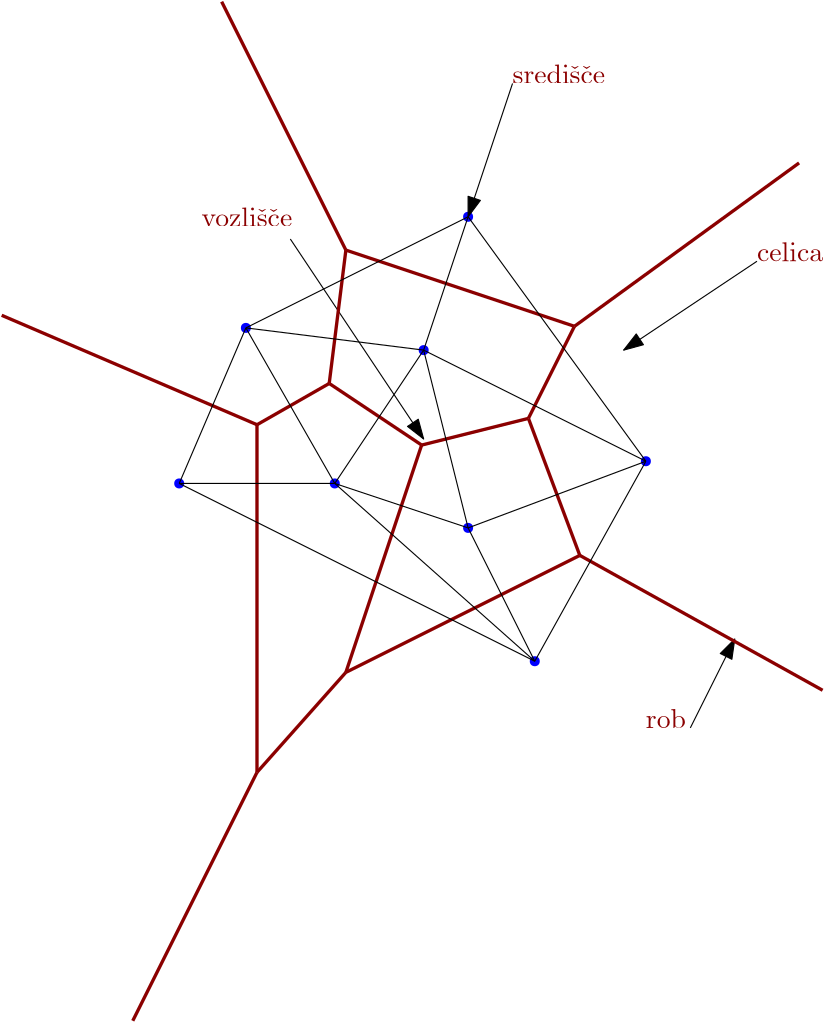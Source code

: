 <?xml version="1.0"?>
<!DOCTYPE ipe SYSTEM "ipe.dtd">
<ipe version="70107" creator="Ipe 7.2.2">
<info created="D:20160617113227" modified="D:20160621200352"/>
<preamble>\usepackage[utf8]{inputenc}</preamble>
<ipestyle name="basic">
<symbol name="arrow/arc(spx)">
<path stroke="sym-stroke" fill="sym-stroke" pen="sym-pen">
0 0 m
-1 0.333 l
-1 -0.333 l
h
</path>
</symbol>
<symbol name="arrow/farc(spx)">
<path stroke="sym-stroke" fill="white" pen="sym-pen">
0 0 m
-1 0.333 l
-1 -0.333 l
h
</path>
</symbol>
<symbol name="arrow/ptarc(spx)">
<path stroke="sym-stroke" fill="sym-stroke" pen="sym-pen">
0 0 m
-1 0.333 l
-0.8 0 l
-1 -0.333 l
h
</path>
</symbol>
<symbol name="arrow/fptarc(spx)">
<path stroke="sym-stroke" fill="white" pen="sym-pen">
0 0 m
-1 0.333 l
-0.8 0 l
-1 -0.333 l
h
</path>
</symbol>
<symbol name="mark/circle(sx)" transformations="translations">
<path fill="sym-stroke">
0.6 0 0 0.6 0 0 e
0.4 0 0 0.4 0 0 e
</path>
</symbol>
<symbol name="mark/disk(sx)" transformations="translations">
<path fill="sym-stroke">
0.6 0 0 0.6 0 0 e
</path>
</symbol>
<symbol name="mark/fdisk(sfx)" transformations="translations">
<group>
<path fill="sym-fill">
0.5 0 0 0.5 0 0 e
</path>
<path fill="sym-stroke" fillrule="eofill">
0.6 0 0 0.6 0 0 e
0.4 0 0 0.4 0 0 e
</path>
</group>
</symbol>
<symbol name="mark/box(sx)" transformations="translations">
<path fill="sym-stroke" fillrule="eofill">
-0.6 -0.6 m
0.6 -0.6 l
0.6 0.6 l
-0.6 0.6 l
h
-0.4 -0.4 m
0.4 -0.4 l
0.4 0.4 l
-0.4 0.4 l
h
</path>
</symbol>
<symbol name="mark/square(sx)" transformations="translations">
<path fill="sym-stroke">
-0.6 -0.6 m
0.6 -0.6 l
0.6 0.6 l
-0.6 0.6 l
h
</path>
</symbol>
<symbol name="mark/fsquare(sfx)" transformations="translations">
<group>
<path fill="sym-fill">
-0.5 -0.5 m
0.5 -0.5 l
0.5 0.5 l
-0.5 0.5 l
h
</path>
<path fill="sym-stroke" fillrule="eofill">
-0.6 -0.6 m
0.6 -0.6 l
0.6 0.6 l
-0.6 0.6 l
h
-0.4 -0.4 m
0.4 -0.4 l
0.4 0.4 l
-0.4 0.4 l
h
</path>
</group>
</symbol>
<symbol name="mark/cross(sx)" transformations="translations">
<group>
<path fill="sym-stroke">
-0.43 -0.57 m
0.57 0.43 l
0.43 0.57 l
-0.57 -0.43 l
h
</path>
<path fill="sym-stroke">
-0.43 0.57 m
0.57 -0.43 l
0.43 -0.57 l
-0.57 0.43 l
h
</path>
</group>
</symbol>
<symbol name="arrow/fnormal(spx)">
<path stroke="sym-stroke" fill="white" pen="sym-pen">
0 0 m
-1 0.333 l
-1 -0.333 l
h
</path>
</symbol>
<symbol name="arrow/pointed(spx)">
<path stroke="sym-stroke" fill="sym-stroke" pen="sym-pen">
0 0 m
-1 0.333 l
-0.8 0 l
-1 -0.333 l
h
</path>
</symbol>
<symbol name="arrow/fpointed(spx)">
<path stroke="sym-stroke" fill="white" pen="sym-pen">
0 0 m
-1 0.333 l
-0.8 0 l
-1 -0.333 l
h
</path>
</symbol>
<symbol name="arrow/linear(spx)">
<path stroke="sym-stroke" pen="sym-pen">
-1 0.333 m
0 0 l
-1 -0.333 l
</path>
</symbol>
<symbol name="arrow/fdouble(spx)">
<path stroke="sym-stroke" fill="white" pen="sym-pen">
0 0 m
-1 0.333 l
-1 -0.333 l
h
-1 0 m
-2 0.333 l
-2 -0.333 l
h
</path>
</symbol>
<symbol name="arrow/double(spx)">
<path stroke="sym-stroke" fill="sym-stroke" pen="sym-pen">
0 0 m
-1 0.333 l
-1 -0.333 l
h
-1 0 m
-2 0.333 l
-2 -0.333 l
h
</path>
</symbol>
<pen name="heavier" value="0.8"/>
<pen name="fat" value="1.2"/>
<pen name="ultrafat" value="2"/>
<symbolsize name="large" value="5"/>
<symbolsize name="small" value="2"/>
<symbolsize name="tiny" value="1.1"/>
<arrowsize name="large" value="10"/>
<arrowsize name="small" value="5"/>
<arrowsize name="tiny" value="3"/>
<color name="red" value="1 0 0"/>
<color name="green" value="0 1 0"/>
<color name="blue" value="0 0 1"/>
<color name="yellow" value="1 1 0"/>
<color name="orange" value="1 0.647 0"/>
<color name="gold" value="1 0.843 0"/>
<color name="purple" value="0.627 0.125 0.941"/>
<color name="gray" value="0.745"/>
<color name="brown" value="0.647 0.165 0.165"/>
<color name="navy" value="0 0 0.502"/>
<color name="pink" value="1 0.753 0.796"/>
<color name="seagreen" value="0.18 0.545 0.341"/>
<color name="turquoise" value="0.251 0.878 0.816"/>
<color name="violet" value="0.933 0.51 0.933"/>
<color name="darkblue" value="0 0 0.545"/>
<color name="darkcyan" value="0 0.545 0.545"/>
<color name="darkgray" value="0.663"/>
<color name="darkgreen" value="0 0.392 0"/>
<color name="darkmagenta" value="0.545 0 0.545"/>
<color name="darkorange" value="1 0.549 0"/>
<color name="darkred" value="0.545 0 0"/>
<color name="lightblue" value="0.678 0.847 0.902"/>
<color name="lightcyan" value="0.878 1 1"/>
<color name="lightgray" value="0.827"/>
<color name="lightgreen" value="0.565 0.933 0.565"/>
<color name="lightyellow" value="1 1 0.878"/>
<dashstyle name="dashed" value="[4] 0"/>
<dashstyle name="dotted" value="[1 3] 0"/>
<dashstyle name="dash dotted" value="[4 2 1 2] 0"/>
<dashstyle name="dash dot dotted" value="[4 2 1 2 1 2] 0"/>
<textsize name="large" value="\large"/>
<textsize name="Large" value="\Large"/>
<textsize name="LARGE" value="\LARGE"/>
<textsize name="huge" value="\huge"/>
<textsize name="Huge" value="\Huge"/>
<textsize name="small" value="\small"/>
<textsize name="footnote" value="\footnotesize"/>
<textsize name="tiny" value="\tiny"/>
<textstyle name="center" begin="\begin{center}" end="\end{center}"/>
<textstyle name="itemize" begin="\begin{itemize}" end="\end{itemize}"/>
<textstyle name="item" begin="\begin{itemize}\item{}" end="\end{itemize}"/>
<gridsize name="4 pts" value="4"/>
<gridsize name="8 pts (~3 mm)" value="8"/>
<gridsize name="16 pts (~6 mm)" value="16"/>
<gridsize name="32 pts (~12 mm)" value="32"/>
<gridsize name="10 pts (~3.5 mm)" value="10"/>
<gridsize name="20 pts (~7 mm)" value="20"/>
<gridsize name="14 pts (~5 mm)" value="14"/>
<gridsize name="28 pts (~10 mm)" value="28"/>
<gridsize name="56 pts (~20 mm)" value="56"/>
<anglesize name="90 deg" value="90"/>
<anglesize name="60 deg" value="60"/>
<anglesize name="45 deg" value="45"/>
<anglesize name="30 deg" value="30"/>
<anglesize name="22.5 deg" value="22.5"/>
<opacity name="10%" value="0.1"/>
<opacity name="30%" value="0.3"/>
<opacity name="50%" value="0.5"/>
<opacity name="75%" value="0.75"/>
<tiling name="falling" angle="-60" step="4" width="1"/>
<tiling name="rising" angle="30" step="4" width="1"/>
</ipestyle>
<page>
<layer name="alpha"/>
<view layers="alpha" active="alpha"/>
<use layer="alpha" matrix="1 0 0 1 0 -64" name="mark/disk(sx)" pos="304 688" size="normal" stroke="blue"/>
<use matrix="1 0 0 1 0 -64" name="mark/disk(sx)" pos="320 624" size="normal" stroke="blue"/>
<use matrix="1 0 0 1 0 -64" name="mark/disk(sx)" pos="320 736" size="normal" stroke="blue"/>
<use matrix="1 0 0 1 0 -88" name="mark/disk(sx)" pos="384 672" size="normal" stroke="blue"/>
<use matrix="1 0 0 1 0 -64" name="mark/disk(sx)" pos="272 640" size="normal" stroke="blue"/>
<use matrix="1 0 0 1 8 -16" name="mark/disk(sx)" pos="208 592" size="normal" stroke="blue"/>
<use matrix="1 0 0 1 40 -48" name="mark/disk(sx)" pos="304 560" size="normal" stroke="blue"/>
<use matrix="1 0 0 1 0 -88" name="mark/disk(sx)" pos="240 720" size="normal" stroke="blue"/>
<path matrix="1 0 0 1 -40 -16" stroke="black" fill="white" rarrow="normal/normal">
416 640 m
464 672 l
464 672 l
</path>
<text matrix="1 0 0 1 -40 -32" transformations="translations" pos="464 688" stroke="darkred" type="label" width="23.8" height="6.918" depth="0" valign="baseline"> celica</text>
<path stroke="black" fill="white" rarrow="normal/normal">
320 672 m
336 720 l
336 720 l
</path>
<text matrix="1 0 0 1 0 -16" transformations="translations" pos="336 736" stroke="darkred" type="label" width="33.347" height="6.918" depth="0" valign="baseline">središče</text>
<path matrix="1 0 0 1 48 8" stroke="black" fill="white" rarrow="normal/normal">
368 512 m
352 480 l
352 480 l
</path>
<text matrix="1 0 0 1 48 8" transformations="translations" pos="336 480" stroke="darkred" type="label" width="14.418" height="6.918" depth="0" valign="baseline">rob</text>
<path stroke="black" fill="white" rarrow="normal/normal">
304 592 m
256 664 l
</path>
<text matrix="1 0 0 1 -16 -16" transformations="translations" pos="240 688" stroke="darkred" type="label" width="32.711" height="6.918" depth="0" valign="center">vozlišče</text>
<group>
<path stroke="darkred" pen="fat">
244 472 m
199.279 382.557 l
</path>
<path stroke="darkred" pen="fat">
244 472 m
244 597.143 l
</path>
<path stroke="darkred" pen="fat">
244 472 m
276 508 l
</path>
<path stroke="darkred" pen="fat">
244 597.143 m
152.085 636.535 l
</path>
<path stroke="darkred" pen="fat">
244 597.143 m
270 612 l
</path>
<path stroke="darkred" pen="fat">
358.286 632.571 m
439.159 691.389 l
</path>
<path stroke="darkred" pen="fat">
358.286 632.571 m
341.714 599.429 l
</path>
<path stroke="darkred" pen="fat">
358.286 632.571 m
276 660 l
</path>
<path stroke="darkred" pen="fat">
276 660 m
231.279 749.443 l
</path>
<path stroke="darkred" pen="fat">
276 660 m
270 612 l
</path>
<path stroke="darkred" pen="fat">
270 612 m
303.273 589.818 l
</path>
<path stroke="darkred" pen="fat">
341.714 599.429 m
360.211 550.105 l
</path>
<path stroke="darkred" pen="fat">
341.714 599.429 m
303.273 589.818 l
</path>
<path stroke="darkred" pen="fat">
303.273 589.818 m
276 508 l
</path>
<path stroke="darkred" pen="fat">
360.211 550.105 m
447.626 501.541 l
</path>
<path stroke="darkred" pen="fat">
360.211 550.105 m
276 508 l
</path>
</group>
<group>
<path stroke="black">
240 632 m
216 576 l
</path>
<path stroke="black">
240 632 m
272 576 l
</path>
<path stroke="black">
240 632 m
320 672 l
</path>
<path stroke="black">
240 632 m
304 624 l
</path>
<path stroke="black">
344 512 m
216 576 l
</path>
<path stroke="black">
344 512 m
272 576 l
</path>
<path stroke="black">
344 512 m
384 584 l
</path>
<path stroke="black">
344 512 m
320 560 l
</path>
<path stroke="black">
216 576 m
272 576 l
</path>
<path stroke="black">
272 576 m
320 560 l
</path>
<path stroke="black">
272 576 m
304 624 l
</path>
<path stroke="black">
384 584 m
320 672 l
</path>
<path stroke="black">
384 584 m
320 560 l
</path>
<path stroke="black">
384 584 m
304 624 l
</path>
<path stroke="black">
320 672 m
304 624 l
</path>
<path stroke="black">
320 560 m
304 624 l
</path>
</group>
</page>
</ipe>
